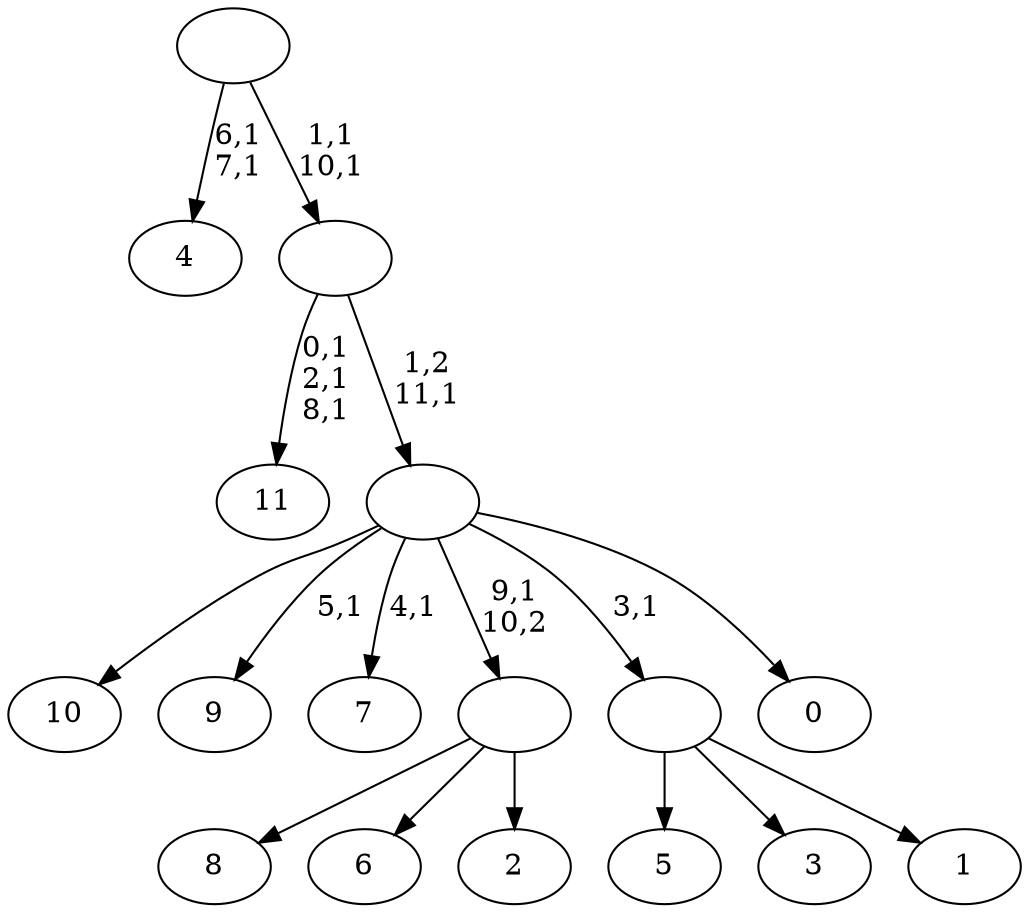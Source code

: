 digraph T {
	24 [label="11"]
	20 [label="10"]
	19 [label="9"]
	17 [label="8"]
	16 [label="7"]
	14 [label="6"]
	13 [label="5"]
	12 [label="4"]
	9 [label="3"]
	8 [label="2"]
	7 [label=""]
	6 [label="1"]
	5 [label=""]
	4 [label="0"]
	3 [label=""]
	2 [label=""]
	0 [label=""]
	7 -> 17 [label=""]
	7 -> 14 [label=""]
	7 -> 8 [label=""]
	5 -> 13 [label=""]
	5 -> 9 [label=""]
	5 -> 6 [label=""]
	3 -> 16 [label="4,1"]
	3 -> 19 [label="5,1"]
	3 -> 20 [label=""]
	3 -> 7 [label="9,1\n10,2"]
	3 -> 5 [label="3,1"]
	3 -> 4 [label=""]
	2 -> 24 [label="0,1\n2,1\n8,1"]
	2 -> 3 [label="1,2\n11,1"]
	0 -> 2 [label="1,1\n10,1"]
	0 -> 12 [label="6,1\n7,1"]
}
